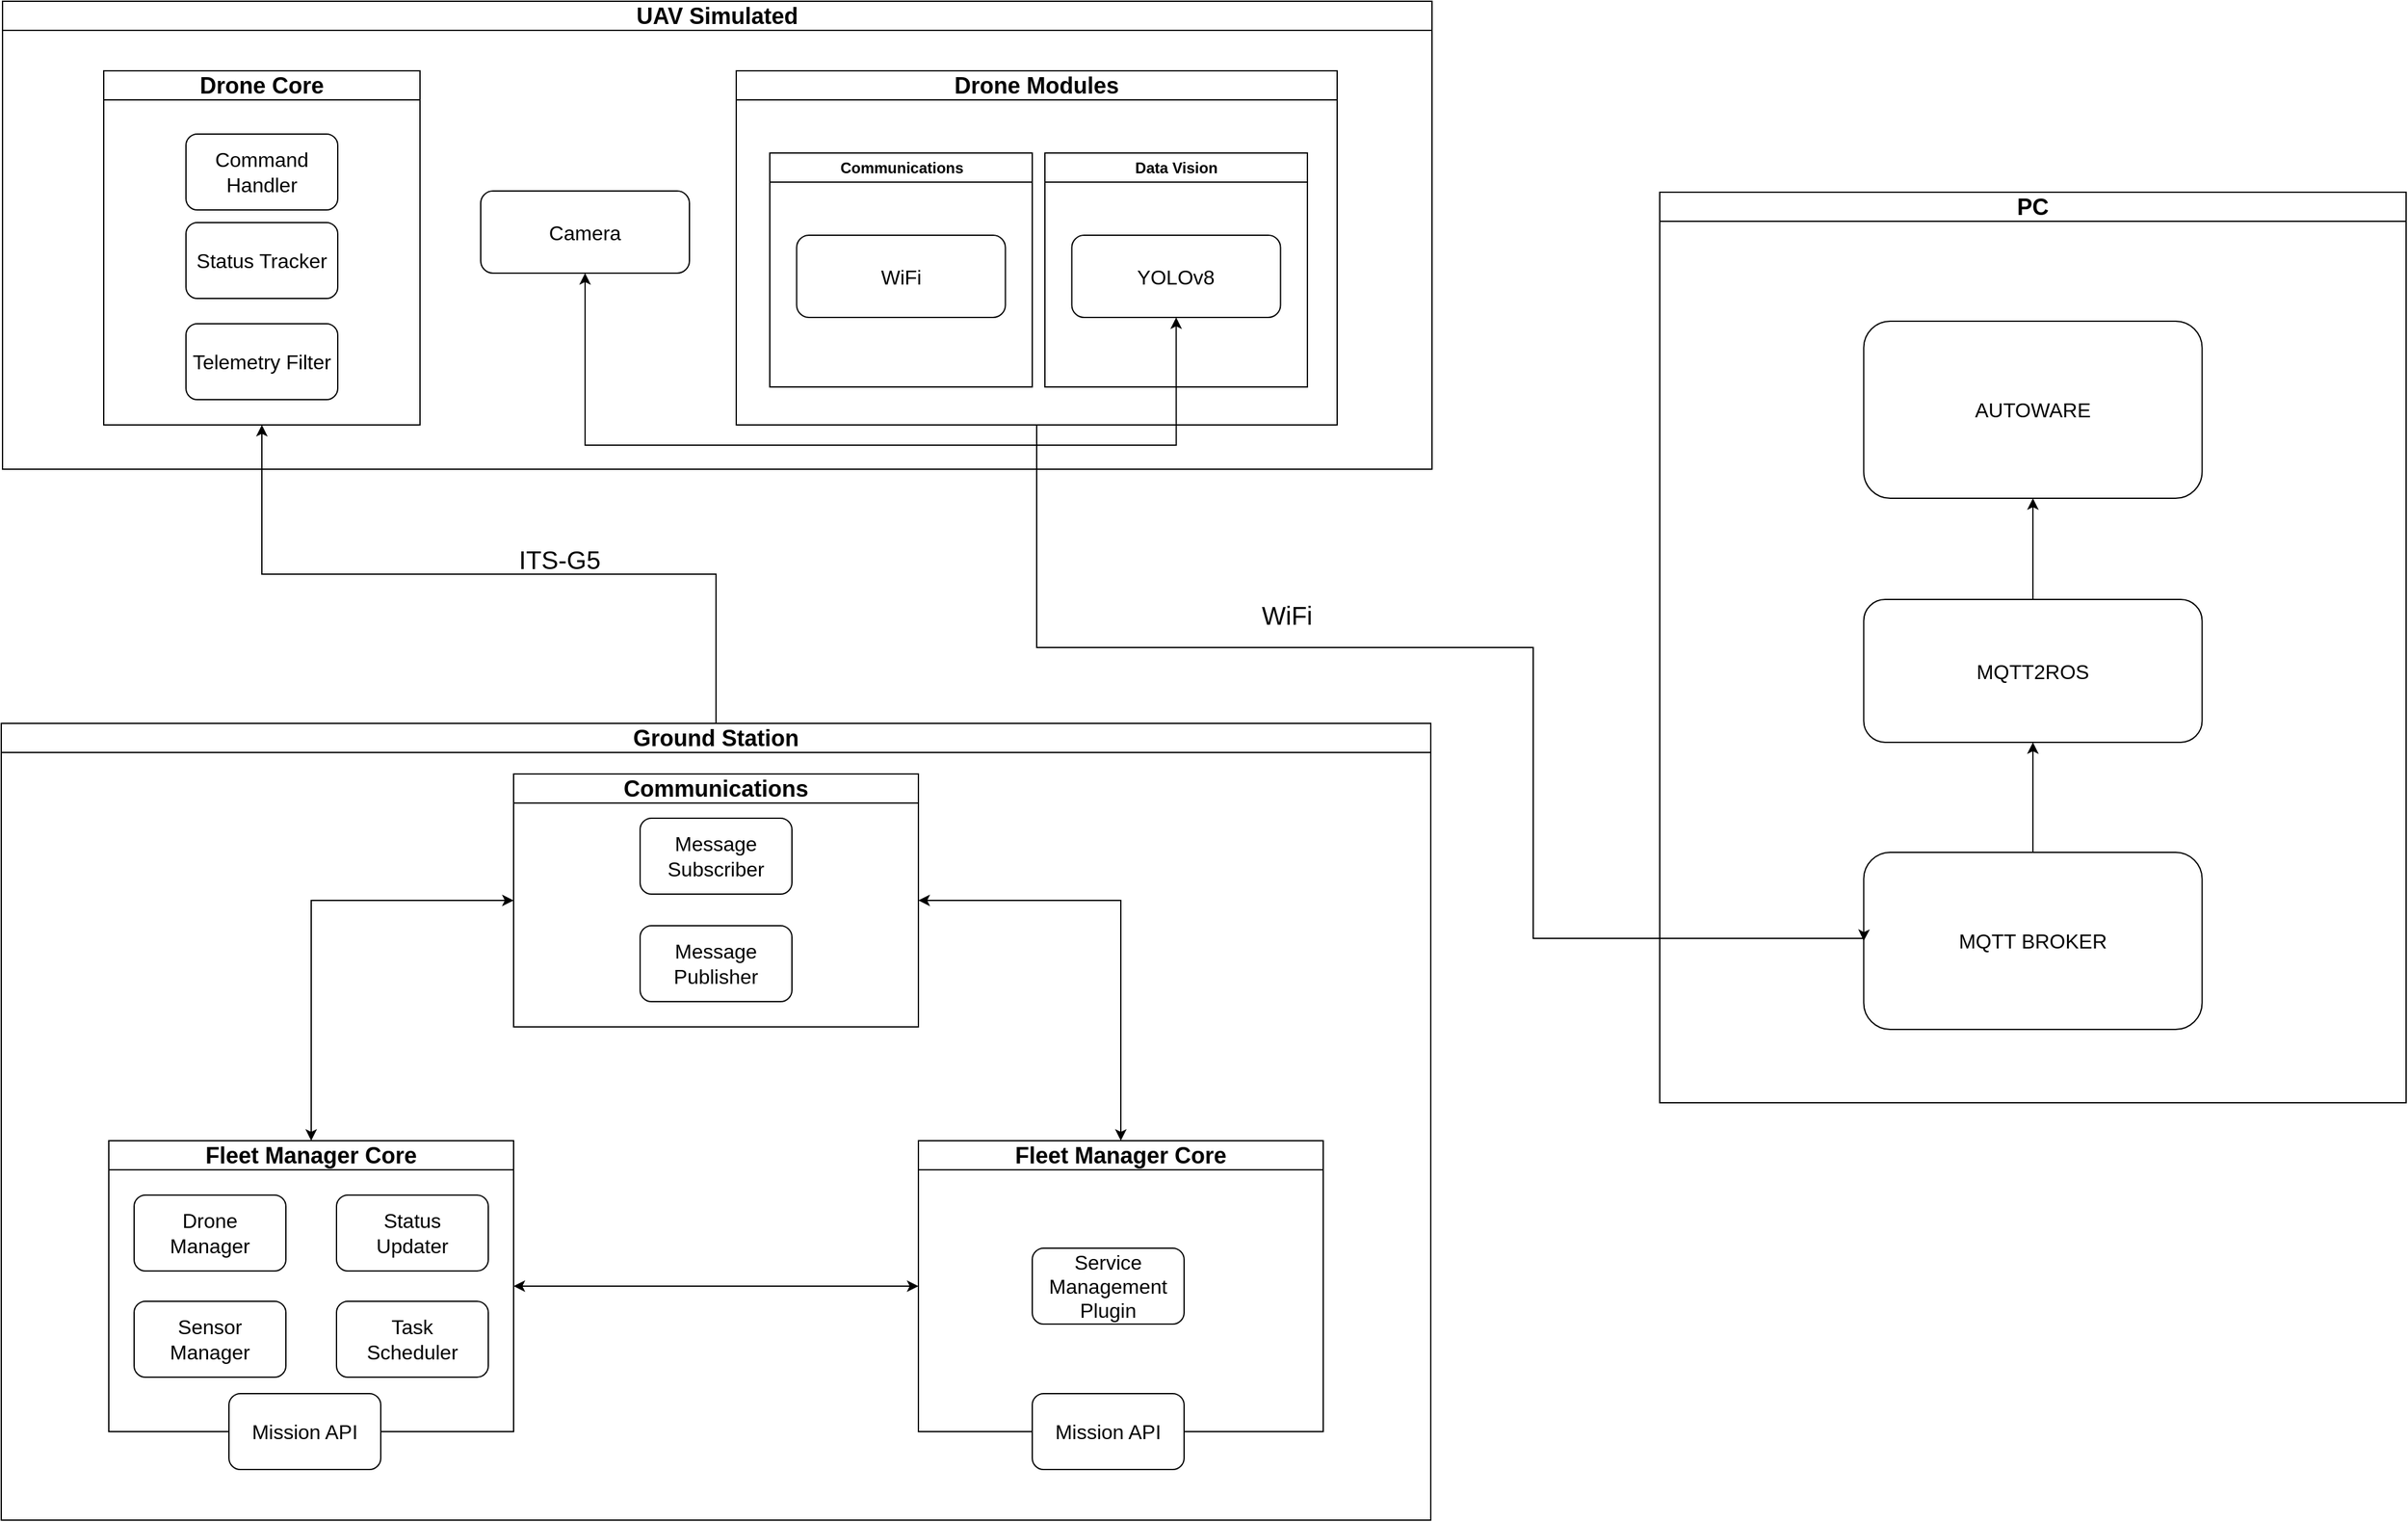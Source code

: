<mxfile version="27.0.5">
  <diagram name="Page-1" id="ZEaDoUofSC5zOfhVbg-a">
    <mxGraphModel dx="3036" dy="2350" grid="1" gridSize="10" guides="1" tooltips="1" connect="1" arrows="1" fold="1" page="1" pageScale="1" pageWidth="850" pageHeight="1100" math="0" shadow="0">
      <root>
        <mxCell id="0" />
        <mxCell id="1" parent="0" />
        <mxCell id="33KwMXjwMXi8QC3e7YPG-1" value="PC" style="swimlane;whiteSpace=wrap;html=1;fontSize=18;" parent="1" vertex="1">
          <mxGeometry x="990" y="-90" width="590" height="720" as="geometry" />
        </mxCell>
        <mxCell id="33KwMXjwMXi8QC3e7YPG-38" value="AUTOWARE" style="rounded=1;whiteSpace=wrap;html=1;fontSize=16;" parent="33KwMXjwMXi8QC3e7YPG-1" vertex="1">
          <mxGeometry x="161.25" y="102" width="267.5" height="140" as="geometry" />
        </mxCell>
        <mxCell id="33KwMXjwMXi8QC3e7YPG-49" style="edgeStyle=orthogonalEdgeStyle;rounded=0;orthogonalLoop=1;jettySize=auto;html=1;exitX=0.5;exitY=0;exitDx=0;exitDy=0;entryX=0.5;entryY=1;entryDx=0;entryDy=0;" parent="33KwMXjwMXi8QC3e7YPG-1" source="33KwMXjwMXi8QC3e7YPG-39" target="33KwMXjwMXi8QC3e7YPG-45" edge="1">
          <mxGeometry relative="1" as="geometry" />
        </mxCell>
        <mxCell id="33KwMXjwMXi8QC3e7YPG-39" value="MQTT BROKER" style="rounded=1;whiteSpace=wrap;html=1;fontSize=16;" parent="33KwMXjwMXi8QC3e7YPG-1" vertex="1">
          <mxGeometry x="161.25" y="522" width="267.5" height="140" as="geometry" />
        </mxCell>
        <mxCell id="33KwMXjwMXi8QC3e7YPG-48" style="edgeStyle=orthogonalEdgeStyle;rounded=0;orthogonalLoop=1;jettySize=auto;html=1;exitX=0.5;exitY=0;exitDx=0;exitDy=0;entryX=0.5;entryY=1;entryDx=0;entryDy=0;" parent="33KwMXjwMXi8QC3e7YPG-1" source="33KwMXjwMXi8QC3e7YPG-45" target="33KwMXjwMXi8QC3e7YPG-38" edge="1">
          <mxGeometry relative="1" as="geometry" />
        </mxCell>
        <mxCell id="33KwMXjwMXi8QC3e7YPG-45" value="MQTT2ROS" style="rounded=1;whiteSpace=wrap;html=1;fontSize=16;" parent="33KwMXjwMXi8QC3e7YPG-1" vertex="1">
          <mxGeometry x="161.25" y="322" width="267.5" height="113" as="geometry" />
        </mxCell>
        <mxCell id="33KwMXjwMXi8QC3e7YPG-40" style="edgeStyle=orthogonalEdgeStyle;rounded=0;orthogonalLoop=1;jettySize=auto;html=1;exitX=0.5;exitY=0;exitDx=0;exitDy=0;entryX=0.5;entryY=1;entryDx=0;entryDy=0;" parent="1" source="33KwMXjwMXi8QC3e7YPG-2" target="33KwMXjwMXi8QC3e7YPG-27" edge="1">
          <mxGeometry relative="1" as="geometry" />
        </mxCell>
        <mxCell id="33KwMXjwMXi8QC3e7YPG-2" value="Ground Station" style="swimlane;whiteSpace=wrap;html=1;fontSize=18;" parent="1" vertex="1">
          <mxGeometry x="-321" y="330" width="1130" height="630" as="geometry" />
        </mxCell>
        <mxCell id="33KwMXjwMXi8QC3e7YPG-24" style="edgeStyle=orthogonalEdgeStyle;rounded=0;orthogonalLoop=1;jettySize=auto;html=1;exitX=1;exitY=0.5;exitDx=0;exitDy=0;entryX=0.5;entryY=0;entryDx=0;entryDy=0;startArrow=classic;startFill=1;" parent="33KwMXjwMXi8QC3e7YPG-2" source="33KwMXjwMXi8QC3e7YPG-5" target="33KwMXjwMXi8QC3e7YPG-17" edge="1">
          <mxGeometry relative="1" as="geometry" />
        </mxCell>
        <mxCell id="33KwMXjwMXi8QC3e7YPG-26" style="edgeStyle=orthogonalEdgeStyle;rounded=0;orthogonalLoop=1;jettySize=auto;html=1;exitX=0;exitY=0.5;exitDx=0;exitDy=0;entryX=0.5;entryY=0;entryDx=0;entryDy=0;startArrow=classic;startFill=1;" parent="33KwMXjwMXi8QC3e7YPG-2" source="33KwMXjwMXi8QC3e7YPG-5" target="33KwMXjwMXi8QC3e7YPG-7" edge="1">
          <mxGeometry relative="1" as="geometry" />
        </mxCell>
        <mxCell id="33KwMXjwMXi8QC3e7YPG-5" value="Communications" style="swimlane;whiteSpace=wrap;html=1;fontSize=18;" parent="33KwMXjwMXi8QC3e7YPG-2" vertex="1">
          <mxGeometry x="405" y="40" width="320" height="200" as="geometry" />
        </mxCell>
        <mxCell id="33KwMXjwMXi8QC3e7YPG-8" value="&lt;div&gt;Message&lt;/div&gt;&lt;div&gt;Subscriber&lt;/div&gt;" style="rounded=1;whiteSpace=wrap;html=1;fontSize=16;" parent="33KwMXjwMXi8QC3e7YPG-5" vertex="1">
          <mxGeometry x="100" y="35" width="120" height="60" as="geometry" />
        </mxCell>
        <mxCell id="33KwMXjwMXi8QC3e7YPG-9" value="&lt;div&gt;Message&lt;/div&gt;&lt;div&gt;Publisher&lt;/div&gt;" style="rounded=1;whiteSpace=wrap;html=1;fontSize=16;" parent="33KwMXjwMXi8QC3e7YPG-5" vertex="1">
          <mxGeometry x="100" y="120" width="120" height="60" as="geometry" />
        </mxCell>
        <mxCell id="33KwMXjwMXi8QC3e7YPG-7" value="Fleet Manager Core" style="swimlane;whiteSpace=wrap;html=1;fontSize=18;" parent="33KwMXjwMXi8QC3e7YPG-2" vertex="1">
          <mxGeometry x="85" y="330" width="320" height="230" as="geometry" />
        </mxCell>
        <mxCell id="33KwMXjwMXi8QC3e7YPG-13" value="&lt;div&gt;Drone&lt;/div&gt;&lt;div&gt;Manager&lt;/div&gt;" style="rounded=1;whiteSpace=wrap;html=1;fontSize=16;" parent="33KwMXjwMXi8QC3e7YPG-7" vertex="1">
          <mxGeometry x="20" y="43" width="120" height="60" as="geometry" />
        </mxCell>
        <mxCell id="33KwMXjwMXi8QC3e7YPG-14" value="&lt;div&gt;Status&lt;/div&gt;&lt;div&gt;Updater&lt;/div&gt;" style="rounded=1;whiteSpace=wrap;html=1;fontSize=16;" parent="33KwMXjwMXi8QC3e7YPG-7" vertex="1">
          <mxGeometry x="180" y="43" width="120" height="60" as="geometry" />
        </mxCell>
        <mxCell id="33KwMXjwMXi8QC3e7YPG-15" value="&lt;div&gt;Sensor&lt;/div&gt;&lt;div&gt;Manager&lt;/div&gt;" style="rounded=1;whiteSpace=wrap;html=1;fontSize=16;" parent="33KwMXjwMXi8QC3e7YPG-7" vertex="1">
          <mxGeometry x="20" y="127" width="120" height="60" as="geometry" />
        </mxCell>
        <mxCell id="33KwMXjwMXi8QC3e7YPG-16" value="&lt;div&gt;Task&lt;/div&gt;&lt;div&gt;Scheduler&lt;/div&gt;" style="rounded=1;whiteSpace=wrap;html=1;fontSize=16;" parent="33KwMXjwMXi8QC3e7YPG-7" vertex="1">
          <mxGeometry x="180" y="127" width="120" height="60" as="geometry" />
        </mxCell>
        <mxCell id="33KwMXjwMXi8QC3e7YPG-12" value="Mission API" style="rounded=1;whiteSpace=wrap;html=1;fontSize=16;" parent="33KwMXjwMXi8QC3e7YPG-7" vertex="1">
          <mxGeometry x="95" y="200" width="120" height="60" as="geometry" />
        </mxCell>
        <mxCell id="33KwMXjwMXi8QC3e7YPG-25" style="edgeStyle=orthogonalEdgeStyle;rounded=0;orthogonalLoop=1;jettySize=auto;html=1;exitX=0;exitY=0.5;exitDx=0;exitDy=0;entryX=1;entryY=0.5;entryDx=0;entryDy=0;startArrow=classic;startFill=1;" parent="33KwMXjwMXi8QC3e7YPG-2" source="33KwMXjwMXi8QC3e7YPG-17" target="33KwMXjwMXi8QC3e7YPG-7" edge="1">
          <mxGeometry relative="1" as="geometry" />
        </mxCell>
        <mxCell id="33KwMXjwMXi8QC3e7YPG-17" value="Fleet Manager Core" style="swimlane;whiteSpace=wrap;html=1;fontSize=18;" parent="33KwMXjwMXi8QC3e7YPG-2" vertex="1">
          <mxGeometry x="725" y="330" width="320" height="230" as="geometry" />
        </mxCell>
        <mxCell id="33KwMXjwMXi8QC3e7YPG-10" value="&lt;div&gt;Service&lt;/div&gt;&lt;div&gt;Management&lt;/div&gt;&lt;div&gt;Plugin&lt;/div&gt;" style="rounded=1;whiteSpace=wrap;html=1;fontSize=16;" parent="33KwMXjwMXi8QC3e7YPG-17" vertex="1">
          <mxGeometry x="90" y="85" width="120" height="60" as="geometry" />
        </mxCell>
        <mxCell id="33KwMXjwMXi8QC3e7YPG-23" value="Mission API" style="rounded=1;whiteSpace=wrap;html=1;fontSize=16;" parent="33KwMXjwMXi8QC3e7YPG-17" vertex="1">
          <mxGeometry x="90" y="200" width="120" height="60" as="geometry" />
        </mxCell>
        <mxCell id="33KwMXjwMXi8QC3e7YPG-3" value="UAV Simulated" style="swimlane;whiteSpace=wrap;html=1;fontSize=18;" parent="1" vertex="1">
          <mxGeometry x="-320" y="-241" width="1130" height="370" as="geometry" />
        </mxCell>
        <mxCell id="33KwMXjwMXi8QC3e7YPG-27" value="Drone Core" style="swimlane;whiteSpace=wrap;html=1;fontSize=18;" parent="33KwMXjwMXi8QC3e7YPG-3" vertex="1">
          <mxGeometry x="80" y="55" width="250" height="280" as="geometry" />
        </mxCell>
        <mxCell id="33KwMXjwMXi8QC3e7YPG-29" value="Command Handler" style="rounded=1;whiteSpace=wrap;html=1;fontSize=16;" parent="33KwMXjwMXi8QC3e7YPG-27" vertex="1">
          <mxGeometry x="65" y="50" width="120" height="60" as="geometry" />
        </mxCell>
        <mxCell id="33KwMXjwMXi8QC3e7YPG-30" value="Status Tracker" style="rounded=1;whiteSpace=wrap;html=1;fontSize=16;" parent="33KwMXjwMXi8QC3e7YPG-27" vertex="1">
          <mxGeometry x="65" y="120" width="120" height="60" as="geometry" />
        </mxCell>
        <mxCell id="33KwMXjwMXi8QC3e7YPG-31" value="Telemetry Filter" style="rounded=1;whiteSpace=wrap;html=1;fontSize=16;" parent="33KwMXjwMXi8QC3e7YPG-27" vertex="1">
          <mxGeometry x="65" y="200" width="120" height="60" as="geometry" />
        </mxCell>
        <mxCell id="33KwMXjwMXi8QC3e7YPG-28" value="Drone Modules" style="swimlane;whiteSpace=wrap;html=1;fontSize=18;" parent="33KwMXjwMXi8QC3e7YPG-3" vertex="1">
          <mxGeometry x="580" y="55" width="475" height="280" as="geometry" />
        </mxCell>
        <mxCell id="33KwMXjwMXi8QC3e7YPG-32" value="Communications" style="swimlane;whiteSpace=wrap;html=1;" parent="33KwMXjwMXi8QC3e7YPG-28" vertex="1">
          <mxGeometry x="26.5" y="65" width="207.5" height="185" as="geometry" />
        </mxCell>
        <mxCell id="33KwMXjwMXi8QC3e7YPG-33" value="WiFi" style="rounded=1;whiteSpace=wrap;html=1;fontSize=16;" parent="33KwMXjwMXi8QC3e7YPG-32" vertex="1">
          <mxGeometry x="21.25" y="65" width="165" height="65" as="geometry" />
        </mxCell>
        <mxCell id="33KwMXjwMXi8QC3e7YPG-36" value="Data Vision" style="swimlane;whiteSpace=wrap;html=1;" parent="33KwMXjwMXi8QC3e7YPG-28" vertex="1">
          <mxGeometry x="244" y="65" width="207.5" height="185" as="geometry" />
        </mxCell>
        <mxCell id="33KwMXjwMXi8QC3e7YPG-37" value="YOLOv8" style="rounded=1;whiteSpace=wrap;html=1;fontSize=16;" parent="33KwMXjwMXi8QC3e7YPG-36" vertex="1">
          <mxGeometry x="21.25" y="65" width="165" height="65" as="geometry" />
        </mxCell>
        <mxCell id="NLpqun0uHGfVO9it0uOe-1" value="Camera" style="rounded=1;whiteSpace=wrap;html=1;fontSize=16;" vertex="1" parent="33KwMXjwMXi8QC3e7YPG-3">
          <mxGeometry x="378" y="150" width="165" height="65" as="geometry" />
        </mxCell>
        <mxCell id="NLpqun0uHGfVO9it0uOe-2" style="edgeStyle=orthogonalEdgeStyle;rounded=0;orthogonalLoop=1;jettySize=auto;html=1;exitX=0.5;exitY=1;exitDx=0;exitDy=0;entryX=0.5;entryY=1;entryDx=0;entryDy=0;startArrow=classic;startFill=1;" edge="1" parent="33KwMXjwMXi8QC3e7YPG-3" source="33KwMXjwMXi8QC3e7YPG-37" target="NLpqun0uHGfVO9it0uOe-1">
          <mxGeometry relative="1" as="geometry">
            <Array as="points">
              <mxPoint x="928" y="351" />
              <mxPoint x="461" y="351" />
            </Array>
          </mxGeometry>
        </mxCell>
        <mxCell id="33KwMXjwMXi8QC3e7YPG-41" value="&lt;font style=&quot;font-size: 20px;&quot;&gt;ITS-G5&lt;/font&gt;" style="text;html=1;align=center;verticalAlign=middle;resizable=0;points=[];autosize=1;strokeColor=none;fillColor=none;" parent="1" vertex="1">
          <mxGeometry x="75" y="180" width="90" height="40" as="geometry" />
        </mxCell>
        <mxCell id="33KwMXjwMXi8QC3e7YPG-42" style="edgeStyle=orthogonalEdgeStyle;rounded=0;orthogonalLoop=1;jettySize=auto;html=1;exitX=0.5;exitY=1;exitDx=0;exitDy=0;entryX=0;entryY=0.5;entryDx=0;entryDy=0;" parent="1" source="33KwMXjwMXi8QC3e7YPG-28" target="33KwMXjwMXi8QC3e7YPG-39" edge="1">
          <mxGeometry relative="1" as="geometry">
            <Array as="points">
              <mxPoint x="498" y="270" />
              <mxPoint x="890" y="270" />
              <mxPoint x="890" y="500" />
            </Array>
          </mxGeometry>
        </mxCell>
        <mxCell id="33KwMXjwMXi8QC3e7YPG-43" value="&lt;font style=&quot;font-size: 20px;&quot;&gt;WiFi&lt;/font&gt;" style="text;html=1;align=center;verticalAlign=middle;resizable=0;points=[];autosize=1;strokeColor=none;fillColor=none;" parent="1" vertex="1">
          <mxGeometry x="665" y="224" width="60" height="40" as="geometry" />
        </mxCell>
      </root>
    </mxGraphModel>
  </diagram>
</mxfile>
